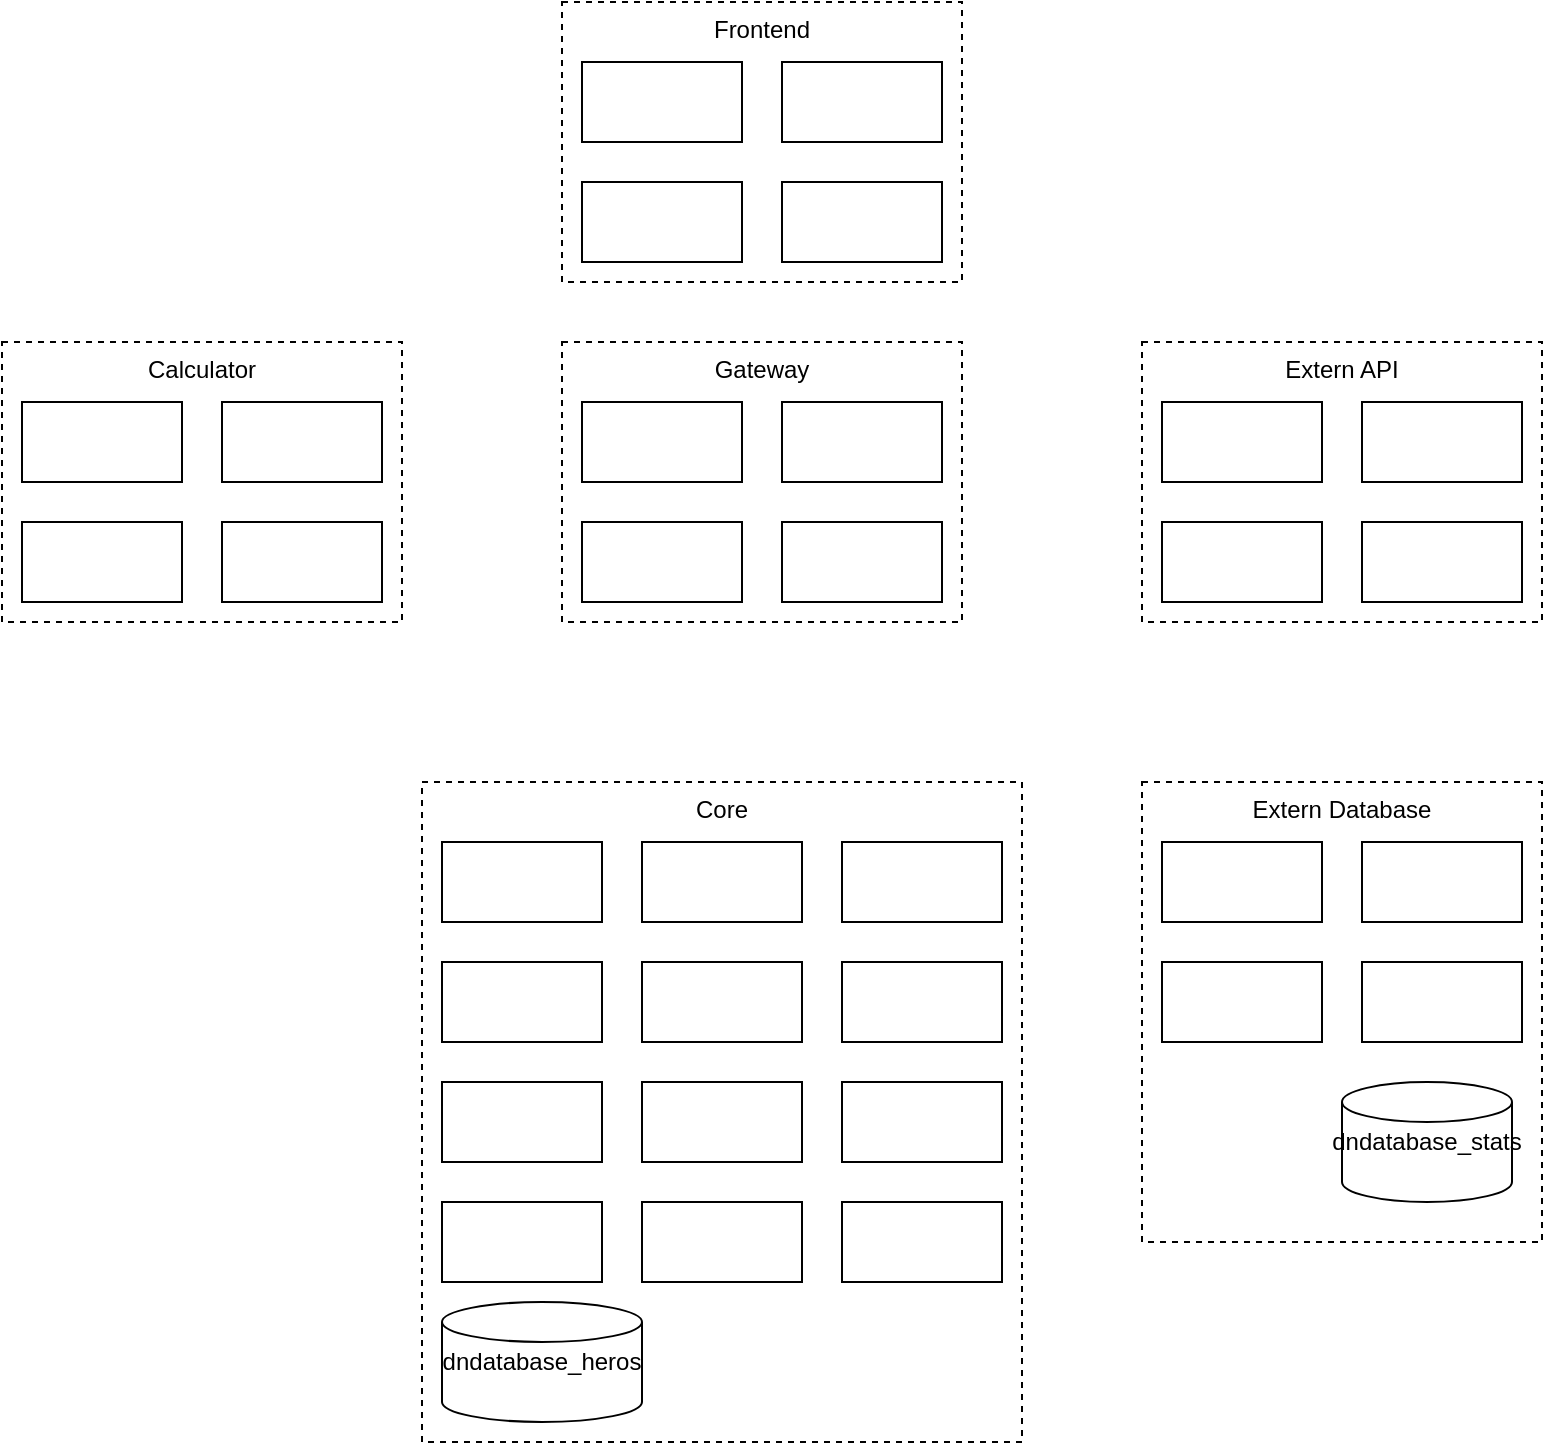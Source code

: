 <mxfile version="15.8.3" type="device"><diagram id="Vt7TsKjd0USJX_vqOPvb" name="Page-1"><mxGraphModel dx="981" dy="538" grid="1" gridSize="10" guides="1" tooltips="1" connect="1" arrows="1" fold="1" page="1" pageScale="1" pageWidth="850" pageHeight="1100" math="0" shadow="0"><root><mxCell id="0"/><mxCell id="1" parent="0"/><mxCell id="1SwfSTkl9BItRn6YFBCe-19" value="Core" style="rounded=0;whiteSpace=wrap;html=1;dashed=1;fillColor=none;verticalAlign=top;" parent="1" vertex="1"><mxGeometry x="230" y="410" width="300" height="330" as="geometry"/></mxCell><mxCell id="1SwfSTkl9BItRn6YFBCe-16" value="&lt;div&gt;Extern Database&lt;/div&gt;" style="rounded=0;whiteSpace=wrap;html=1;dashed=1;fillColor=none;verticalAlign=top;" parent="1" vertex="1"><mxGeometry x="590" y="410" width="200" height="230" as="geometry"/></mxCell><mxCell id="1SwfSTkl9BItRn6YFBCe-3" value="" style="rounded=0;whiteSpace=wrap;html=1;" parent="1" vertex="1"><mxGeometry x="240" y="440" width="80" height="40" as="geometry"/></mxCell><mxCell id="1SwfSTkl9BItRn6YFBCe-5" value="" style="rounded=0;whiteSpace=wrap;html=1;" parent="1" vertex="1"><mxGeometry x="600" y="440" width="80" height="40" as="geometry"/></mxCell><mxCell id="1SwfSTkl9BItRn6YFBCe-23" value="" style="rounded=0;whiteSpace=wrap;html=1;" parent="1" vertex="1"><mxGeometry x="440" y="440" width="80" height="40" as="geometry"/></mxCell><mxCell id="1SwfSTkl9BItRn6YFBCe-24" value="" style="rounded=0;whiteSpace=wrap;html=1;" parent="1" vertex="1"><mxGeometry x="340" y="440" width="80" height="40" as="geometry"/></mxCell><mxCell id="1SwfSTkl9BItRn6YFBCe-26" value="" style="rounded=0;whiteSpace=wrap;html=1;" parent="1" vertex="1"><mxGeometry x="240" y="500" width="80" height="40" as="geometry"/></mxCell><mxCell id="1SwfSTkl9BItRn6YFBCe-27" value="" style="rounded=0;whiteSpace=wrap;html=1;" parent="1" vertex="1"><mxGeometry x="440" y="500" width="80" height="40" as="geometry"/></mxCell><mxCell id="1SwfSTkl9BItRn6YFBCe-28" value="" style="rounded=0;whiteSpace=wrap;html=1;" parent="1" vertex="1"><mxGeometry x="340" y="500" width="80" height="40" as="geometry"/></mxCell><mxCell id="1SwfSTkl9BItRn6YFBCe-29" value="" style="rounded=0;whiteSpace=wrap;html=1;" parent="1" vertex="1"><mxGeometry x="240" y="560" width="80" height="40" as="geometry"/></mxCell><mxCell id="1SwfSTkl9BItRn6YFBCe-30" value="" style="rounded=0;whiteSpace=wrap;html=1;" parent="1" vertex="1"><mxGeometry x="440" y="560" width="80" height="40" as="geometry"/></mxCell><mxCell id="1SwfSTkl9BItRn6YFBCe-31" value="" style="rounded=0;whiteSpace=wrap;html=1;" parent="1" vertex="1"><mxGeometry x="340" y="560" width="80" height="40" as="geometry"/></mxCell><mxCell id="1SwfSTkl9BItRn6YFBCe-32" value="" style="rounded=0;whiteSpace=wrap;html=1;" parent="1" vertex="1"><mxGeometry x="240" y="620" width="80" height="40" as="geometry"/></mxCell><mxCell id="1SwfSTkl9BItRn6YFBCe-33" value="" style="rounded=0;whiteSpace=wrap;html=1;" parent="1" vertex="1"><mxGeometry x="440" y="620" width="80" height="40" as="geometry"/></mxCell><mxCell id="1SwfSTkl9BItRn6YFBCe-34" value="" style="rounded=0;whiteSpace=wrap;html=1;" parent="1" vertex="1"><mxGeometry x="340" y="620" width="80" height="40" as="geometry"/></mxCell><mxCell id="1SwfSTkl9BItRn6YFBCe-35" value="" style="rounded=0;whiteSpace=wrap;html=1;" parent="1" vertex="1"><mxGeometry x="700" y="440" width="80" height="40" as="geometry"/></mxCell><mxCell id="1SwfSTkl9BItRn6YFBCe-36" value="" style="rounded=0;whiteSpace=wrap;html=1;" parent="1" vertex="1"><mxGeometry x="600" y="500" width="80" height="40" as="geometry"/></mxCell><mxCell id="1SwfSTkl9BItRn6YFBCe-37" value="" style="rounded=0;whiteSpace=wrap;html=1;" parent="1" vertex="1"><mxGeometry x="700" y="500" width="80" height="40" as="geometry"/></mxCell><mxCell id="1SwfSTkl9BItRn6YFBCe-38" value="&lt;div&gt;Extern API&lt;/div&gt;&lt;div&gt;&lt;br&gt;&lt;/div&gt;" style="rounded=0;whiteSpace=wrap;html=1;dashed=1;fillColor=none;verticalAlign=top;" parent="1" vertex="1"><mxGeometry x="590" y="190" width="200" height="140" as="geometry"/></mxCell><mxCell id="1SwfSTkl9BItRn6YFBCe-39" value="" style="rounded=0;whiteSpace=wrap;html=1;" parent="1" vertex="1"><mxGeometry x="600" y="220" width="80" height="40" as="geometry"/></mxCell><mxCell id="1SwfSTkl9BItRn6YFBCe-40" value="" style="rounded=0;whiteSpace=wrap;html=1;" parent="1" vertex="1"><mxGeometry x="700" y="220" width="80" height="40" as="geometry"/></mxCell><mxCell id="1SwfSTkl9BItRn6YFBCe-41" value="" style="rounded=0;whiteSpace=wrap;html=1;" parent="1" vertex="1"><mxGeometry x="600" y="280" width="80" height="40" as="geometry"/></mxCell><mxCell id="1SwfSTkl9BItRn6YFBCe-42" value="" style="rounded=0;whiteSpace=wrap;html=1;" parent="1" vertex="1"><mxGeometry x="700" y="280" width="80" height="40" as="geometry"/></mxCell><mxCell id="1SwfSTkl9BItRn6YFBCe-43" value="Frontend" style="rounded=0;whiteSpace=wrap;html=1;dashed=1;fillColor=none;verticalAlign=top;" parent="1" vertex="1"><mxGeometry x="300" y="20" width="200" height="140" as="geometry"/></mxCell><mxCell id="1SwfSTkl9BItRn6YFBCe-44" value="" style="rounded=0;whiteSpace=wrap;html=1;" parent="1" vertex="1"><mxGeometry x="310" y="50" width="80" height="40" as="geometry"/></mxCell><mxCell id="1SwfSTkl9BItRn6YFBCe-45" value="" style="rounded=0;whiteSpace=wrap;html=1;" parent="1" vertex="1"><mxGeometry x="410" y="50" width="80" height="40" as="geometry"/></mxCell><mxCell id="1SwfSTkl9BItRn6YFBCe-46" value="" style="rounded=0;whiteSpace=wrap;html=1;" parent="1" vertex="1"><mxGeometry x="310" y="110" width="80" height="40" as="geometry"/></mxCell><mxCell id="1SwfSTkl9BItRn6YFBCe-47" value="" style="rounded=0;whiteSpace=wrap;html=1;" parent="1" vertex="1"><mxGeometry x="410" y="110" width="80" height="40" as="geometry"/></mxCell><mxCell id="1SwfSTkl9BItRn6YFBCe-48" value="Gateway" style="rounded=0;whiteSpace=wrap;html=1;dashed=1;fillColor=none;verticalAlign=top;" parent="1" vertex="1"><mxGeometry x="300" y="190" width="200" height="140" as="geometry"/></mxCell><mxCell id="1SwfSTkl9BItRn6YFBCe-49" value="" style="rounded=0;whiteSpace=wrap;html=1;" parent="1" vertex="1"><mxGeometry x="310" y="220" width="80" height="40" as="geometry"/></mxCell><mxCell id="1SwfSTkl9BItRn6YFBCe-50" value="" style="rounded=0;whiteSpace=wrap;html=1;" parent="1" vertex="1"><mxGeometry x="410" y="220" width="80" height="40" as="geometry"/></mxCell><mxCell id="1SwfSTkl9BItRn6YFBCe-51" value="" style="rounded=0;whiteSpace=wrap;html=1;" parent="1" vertex="1"><mxGeometry x="310" y="280" width="80" height="40" as="geometry"/></mxCell><mxCell id="1SwfSTkl9BItRn6YFBCe-52" value="" style="rounded=0;whiteSpace=wrap;html=1;" parent="1" vertex="1"><mxGeometry x="410" y="280" width="80" height="40" as="geometry"/></mxCell><mxCell id="1SwfSTkl9BItRn6YFBCe-53" value="Calculator" style="rounded=0;whiteSpace=wrap;html=1;dashed=1;fillColor=none;verticalAlign=top;" parent="1" vertex="1"><mxGeometry x="20" y="190" width="200" height="140" as="geometry"/></mxCell><mxCell id="1SwfSTkl9BItRn6YFBCe-54" value="" style="rounded=0;whiteSpace=wrap;html=1;" parent="1" vertex="1"><mxGeometry x="30" y="220" width="80" height="40" as="geometry"/></mxCell><mxCell id="1SwfSTkl9BItRn6YFBCe-55" value="" style="rounded=0;whiteSpace=wrap;html=1;" parent="1" vertex="1"><mxGeometry x="130" y="220" width="80" height="40" as="geometry"/></mxCell><mxCell id="1SwfSTkl9BItRn6YFBCe-56" value="" style="rounded=0;whiteSpace=wrap;html=1;" parent="1" vertex="1"><mxGeometry x="30" y="280" width="80" height="40" as="geometry"/></mxCell><mxCell id="1SwfSTkl9BItRn6YFBCe-57" value="" style="rounded=0;whiteSpace=wrap;html=1;" parent="1" vertex="1"><mxGeometry x="130" y="280" width="80" height="40" as="geometry"/></mxCell><mxCell id="1SwfSTkl9BItRn6YFBCe-58" value="dndatabase_stats" style="strokeWidth=1;html=1;shape=mxgraph.flowchart.database;whiteSpace=wrap;shadow=0;glass=0;sketch=0;fillColor=none;align=center;verticalAlign=middle;strokeColor=default;" parent="1" vertex="1"><mxGeometry x="690" y="560" width="85" height="60" as="geometry"/></mxCell><mxCell id="3UMidC9SzJSf5iaVR1Nv-2" value="dndatabase_heros" style="strokeWidth=1;html=1;shape=mxgraph.flowchart.database;whiteSpace=wrap;shadow=0;glass=0;sketch=0;fillColor=none;align=center;verticalAlign=middle;strokeColor=default;" vertex="1" parent="1"><mxGeometry x="240" y="670" width="100" height="60" as="geometry"/></mxCell></root></mxGraphModel></diagram></mxfile>